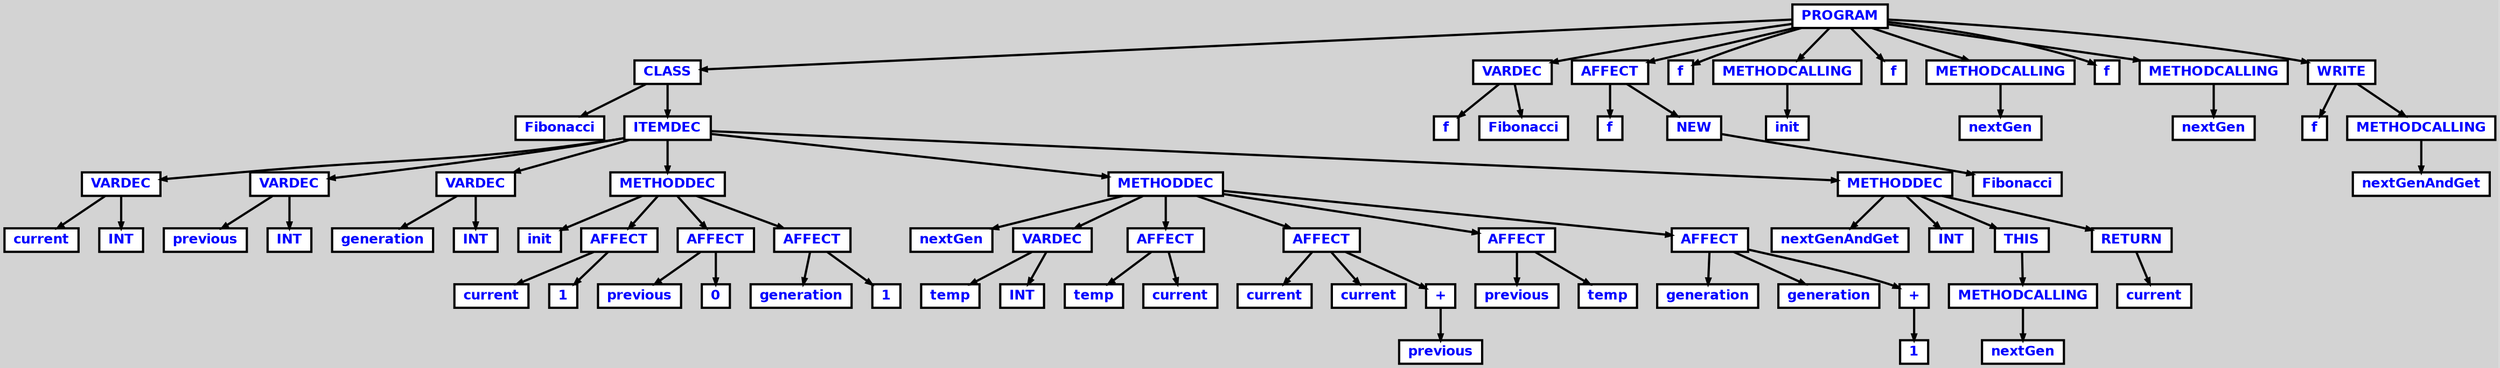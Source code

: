 digraph {

	ordering=out;
	ranksep=.4;
	bgcolor="lightgrey"; node [shape=box, fixedsize=false, fontsize=12, fontname="Helvetica-bold", fontcolor="blue"
		width=.25, height=.25, color="black", fillcolor="white", style="filled, solid, bold"];
	edge [arrowsize=.5, color="black", style="bold"]

  n0 [label="PROGRAM"];
  n1 [label="CLASS"];
  n1 [label="CLASS"];
  n2 [label="Fibonacci"];
  n3 [label="ITEMDEC"];
  n3 [label="ITEMDEC"];
  n4 [label="VARDEC"];
  n4 [label="VARDEC"];
  n5 [label="current"];
  n6 [label="INT"];
  n7 [label="VARDEC"];
  n7 [label="VARDEC"];
  n8 [label="previous"];
  n9 [label="INT"];
  n10 [label="VARDEC"];
  n10 [label="VARDEC"];
  n11 [label="generation"];
  n12 [label="INT"];
  n13 [label="METHODDEC"];
  n13 [label="METHODDEC"];
  n14 [label="init"];
  n15 [label="AFFECT"];
  n15 [label="AFFECT"];
  n16 [label="current"];
  n17 [label="1"];
  n18 [label="AFFECT"];
  n18 [label="AFFECT"];
  n19 [label="previous"];
  n20 [label="0"];
  n21 [label="AFFECT"];
  n21 [label="AFFECT"];
  n22 [label="generation"];
  n23 [label="1"];
  n24 [label="METHODDEC"];
  n24 [label="METHODDEC"];
  n25 [label="nextGen"];
  n26 [label="VARDEC"];
  n26 [label="VARDEC"];
  n27 [label="temp"];
  n28 [label="INT"];
  n29 [label="AFFECT"];
  n29 [label="AFFECT"];
  n30 [label="temp"];
  n31 [label="current"];
  n32 [label="AFFECT"];
  n32 [label="AFFECT"];
  n33 [label="current"];
  n34 [label="current"];
  n35 [label="+"];
  n35 [label="+"];
  n36 [label="previous"];
  n37 [label="AFFECT"];
  n37 [label="AFFECT"];
  n38 [label="previous"];
  n39 [label="temp"];
  n40 [label="AFFECT"];
  n40 [label="AFFECT"];
  n41 [label="generation"];
  n42 [label="generation"];
  n43 [label="+"];
  n43 [label="+"];
  n44 [label="1"];
  n45 [label="METHODDEC"];
  n45 [label="METHODDEC"];
  n46 [label="nextGenAndGet"];
  n47 [label="INT"];
  n48 [label="THIS"];
  n48 [label="THIS"];
  n49 [label="METHODCALLING"];
  n49 [label="METHODCALLING"];
  n50 [label="nextGen"];
  n51 [label="RETURN"];
  n51 [label="RETURN"];
  n52 [label="current"];
  n53 [label="VARDEC"];
  n53 [label="VARDEC"];
  n54 [label="f"];
  n55 [label="Fibonacci"];
  n56 [label="AFFECT"];
  n56 [label="AFFECT"];
  n57 [label="f"];
  n58 [label="NEW"];
  n58 [label="NEW"];
  n59 [label="Fibonacci"];
  n60 [label="f"];
  n61 [label="METHODCALLING"];
  n61 [label="METHODCALLING"];
  n62 [label="init"];
  n63 [label="f"];
  n64 [label="METHODCALLING"];
  n64 [label="METHODCALLING"];
  n65 [label="nextGen"];
  n66 [label="f"];
  n67 [label="METHODCALLING"];
  n67 [label="METHODCALLING"];
  n68 [label="nextGen"];
  n69 [label="WRITE"];
  n69 [label="WRITE"];
  n70 [label="f"];
  n71 [label="METHODCALLING"];
  n71 [label="METHODCALLING"];
  n72 [label="nextGenAndGet"];

  n0 -> n1 // "PROGRAM" -> "CLASS"
  n1 -> n2 // "CLASS" -> "Fibonacci"
  n1 -> n3 // "CLASS" -> "ITEMDEC"
  n3 -> n4 // "ITEMDEC" -> "VARDEC"
  n4 -> n5 // "VARDEC" -> "current"
  n4 -> n6 // "VARDEC" -> "INT"
  n3 -> n7 // "ITEMDEC" -> "VARDEC"
  n7 -> n8 // "VARDEC" -> "previous"
  n7 -> n9 // "VARDEC" -> "INT"
  n3 -> n10 // "ITEMDEC" -> "VARDEC"
  n10 -> n11 // "VARDEC" -> "generation"
  n10 -> n12 // "VARDEC" -> "INT"
  n3 -> n13 // "ITEMDEC" -> "METHODDEC"
  n13 -> n14 // "METHODDEC" -> "init"
  n13 -> n15 // "METHODDEC" -> "AFFECT"
  n15 -> n16 // "AFFECT" -> "current"
  n15 -> n17 // "AFFECT" -> "1"
  n13 -> n18 // "METHODDEC" -> "AFFECT"
  n18 -> n19 // "AFFECT" -> "previous"
  n18 -> n20 // "AFFECT" -> "0"
  n13 -> n21 // "METHODDEC" -> "AFFECT"
  n21 -> n22 // "AFFECT" -> "generation"
  n21 -> n23 // "AFFECT" -> "1"
  n3 -> n24 // "ITEMDEC" -> "METHODDEC"
  n24 -> n25 // "METHODDEC" -> "nextGen"
  n24 -> n26 // "METHODDEC" -> "VARDEC"
  n26 -> n27 // "VARDEC" -> "temp"
  n26 -> n28 // "VARDEC" -> "INT"
  n24 -> n29 // "METHODDEC" -> "AFFECT"
  n29 -> n30 // "AFFECT" -> "temp"
  n29 -> n31 // "AFFECT" -> "current"
  n24 -> n32 // "METHODDEC" -> "AFFECT"
  n32 -> n33 // "AFFECT" -> "current"
  n32 -> n34 // "AFFECT" -> "current"
  n32 -> n35 // "AFFECT" -> "+"
  n35 -> n36 // "+" -> "previous"
  n24 -> n37 // "METHODDEC" -> "AFFECT"
  n37 -> n38 // "AFFECT" -> "previous"
  n37 -> n39 // "AFFECT" -> "temp"
  n24 -> n40 // "METHODDEC" -> "AFFECT"
  n40 -> n41 // "AFFECT" -> "generation"
  n40 -> n42 // "AFFECT" -> "generation"
  n40 -> n43 // "AFFECT" -> "+"
  n43 -> n44 // "+" -> "1"
  n3 -> n45 // "ITEMDEC" -> "METHODDEC"
  n45 -> n46 // "METHODDEC" -> "nextGenAndGet"
  n45 -> n47 // "METHODDEC" -> "INT"
  n45 -> n48 // "METHODDEC" -> "THIS"
  n48 -> n49 // "THIS" -> "METHODCALLING"
  n49 -> n50 // "METHODCALLING" -> "nextGen"
  n45 -> n51 // "METHODDEC" -> "RETURN"
  n51 -> n52 // "RETURN" -> "current"
  n0 -> n53 // "PROGRAM" -> "VARDEC"
  n53 -> n54 // "VARDEC" -> "f"
  n53 -> n55 // "VARDEC" -> "Fibonacci"
  n0 -> n56 // "PROGRAM" -> "AFFECT"
  n56 -> n57 // "AFFECT" -> "f"
  n56 -> n58 // "AFFECT" -> "NEW"
  n58 -> n59 // "NEW" -> "Fibonacci"
  n0 -> n60 // "PROGRAM" -> "f"
  n0 -> n61 // "PROGRAM" -> "METHODCALLING"
  n61 -> n62 // "METHODCALLING" -> "init"
  n0 -> n63 // "PROGRAM" -> "f"
  n0 -> n64 // "PROGRAM" -> "METHODCALLING"
  n64 -> n65 // "METHODCALLING" -> "nextGen"
  n0 -> n66 // "PROGRAM" -> "f"
  n0 -> n67 // "PROGRAM" -> "METHODCALLING"
  n67 -> n68 // "METHODCALLING" -> "nextGen"
  n0 -> n69 // "PROGRAM" -> "WRITE"
  n69 -> n70 // "WRITE" -> "f"
  n69 -> n71 // "WRITE" -> "METHODCALLING"
  n71 -> n72 // "METHODCALLING" -> "nextGenAndGet"

}

